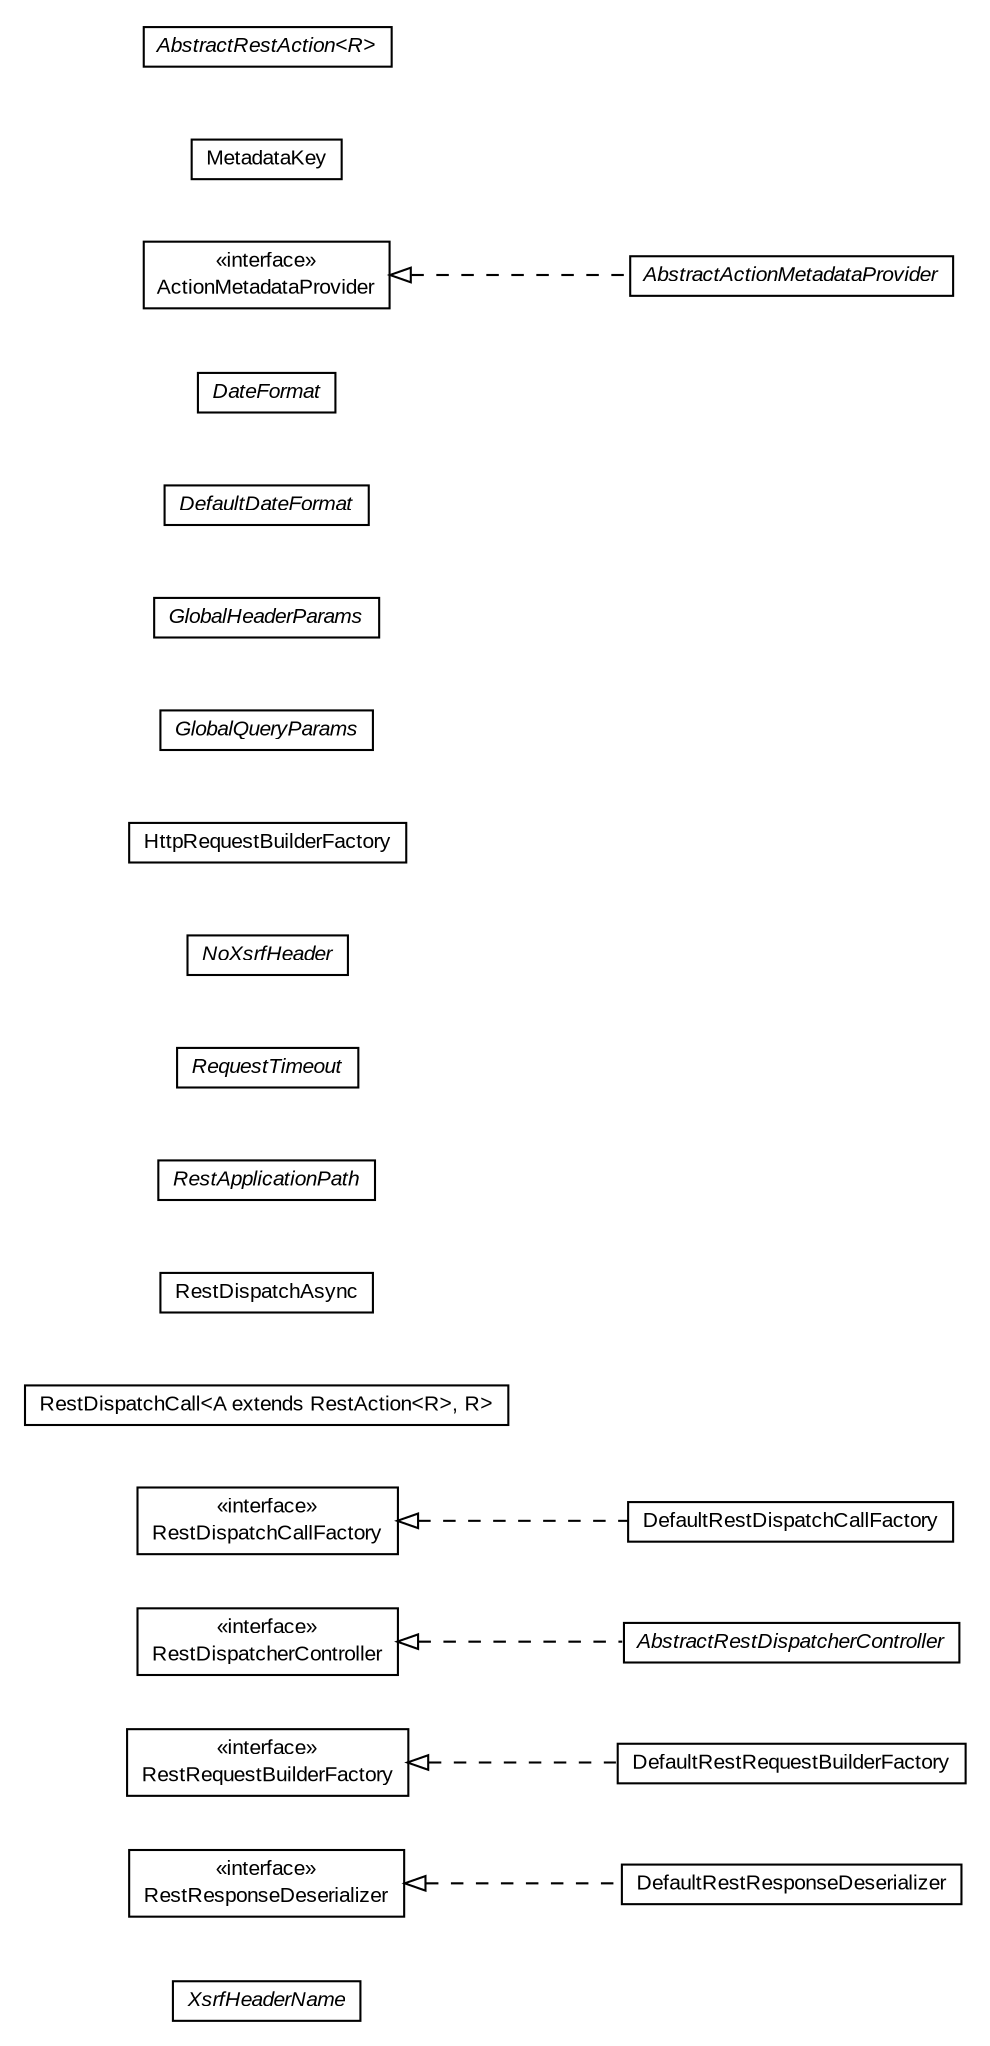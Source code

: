 #!/usr/local/bin/dot
#
# Class diagram 
# Generated by UMLGraph version R5_6-24-gf6e263 (http://www.umlgraph.org/)
#

digraph G {
	edge [fontname="arial",fontsize=10,labelfontname="arial",labelfontsize=10];
	node [fontname="arial",fontsize=10,shape=plaintext];
	nodesep=0.25;
	ranksep=0.5;
	rankdir=LR;
	// com.gwtplatform.dispatch.rest.client.XsrfHeaderName
	c22973 [label=<<table title="com.gwtplatform.dispatch.rest.client.XsrfHeaderName" border="0" cellborder="1" cellspacing="0" cellpadding="2" port="p" href="./XsrfHeaderName.html">
		<tr><td><table border="0" cellspacing="0" cellpadding="1">
<tr><td align="center" balign="center"><font face="arial italic"> XsrfHeaderName </font></td></tr>
		</table></td></tr>
		</table>>, URL="./XsrfHeaderName.html", fontname="arial", fontcolor="black", fontsize=10.0];
	// com.gwtplatform.dispatch.rest.client.RestResponseDeserializer
	c22974 [label=<<table title="com.gwtplatform.dispatch.rest.client.RestResponseDeserializer" border="0" cellborder="1" cellspacing="0" cellpadding="2" port="p" href="./RestResponseDeserializer.html">
		<tr><td><table border="0" cellspacing="0" cellpadding="1">
<tr><td align="center" balign="center"> &#171;interface&#187; </td></tr>
<tr><td align="center" balign="center"> RestResponseDeserializer </td></tr>
		</table></td></tr>
		</table>>, URL="./RestResponseDeserializer.html", fontname="arial", fontcolor="black", fontsize=10.0];
	// com.gwtplatform.dispatch.rest.client.RestRequestBuilderFactory
	c22975 [label=<<table title="com.gwtplatform.dispatch.rest.client.RestRequestBuilderFactory" border="0" cellborder="1" cellspacing="0" cellpadding="2" port="p" href="./RestRequestBuilderFactory.html">
		<tr><td><table border="0" cellspacing="0" cellpadding="1">
<tr><td align="center" balign="center"> &#171;interface&#187; </td></tr>
<tr><td align="center" balign="center"> RestRequestBuilderFactory </td></tr>
		</table></td></tr>
		</table>>, URL="./RestRequestBuilderFactory.html", fontname="arial", fontcolor="black", fontsize=10.0];
	// com.gwtplatform.dispatch.rest.client.RestDispatcherController
	c22976 [label=<<table title="com.gwtplatform.dispatch.rest.client.RestDispatcherController" border="0" cellborder="1" cellspacing="0" cellpadding="2" port="p" href="./RestDispatcherController.html">
		<tr><td><table border="0" cellspacing="0" cellpadding="1">
<tr><td align="center" balign="center"> &#171;interface&#187; </td></tr>
<tr><td align="center" balign="center"> RestDispatcherController </td></tr>
		</table></td></tr>
		</table>>, URL="./RestDispatcherController.html", fontname="arial", fontcolor="black", fontsize=10.0];
	// com.gwtplatform.dispatch.rest.client.RestDispatchCallFactory
	c22977 [label=<<table title="com.gwtplatform.dispatch.rest.client.RestDispatchCallFactory" border="0" cellborder="1" cellspacing="0" cellpadding="2" port="p" href="./RestDispatchCallFactory.html">
		<tr><td><table border="0" cellspacing="0" cellpadding="1">
<tr><td align="center" balign="center"> &#171;interface&#187; </td></tr>
<tr><td align="center" balign="center"> RestDispatchCallFactory </td></tr>
		</table></td></tr>
		</table>>, URL="./RestDispatchCallFactory.html", fontname="arial", fontcolor="black", fontsize=10.0];
	// com.gwtplatform.dispatch.rest.client.RestDispatchCall<A extends com.gwtplatform.dispatch.rest.shared.RestAction<R>, R>
	c22978 [label=<<table title="com.gwtplatform.dispatch.rest.client.RestDispatchCall" border="0" cellborder="1" cellspacing="0" cellpadding="2" port="p" href="./RestDispatchCall.html">
		<tr><td><table border="0" cellspacing="0" cellpadding="1">
<tr><td align="center" balign="center"> RestDispatchCall&lt;A extends RestAction&lt;R&gt;, R&gt; </td></tr>
		</table></td></tr>
		</table>>, URL="./RestDispatchCall.html", fontname="arial", fontcolor="black", fontsize=10.0];
	// com.gwtplatform.dispatch.rest.client.RestDispatchAsync
	c22979 [label=<<table title="com.gwtplatform.dispatch.rest.client.RestDispatchAsync" border="0" cellborder="1" cellspacing="0" cellpadding="2" port="p" href="./RestDispatchAsync.html">
		<tr><td><table border="0" cellspacing="0" cellpadding="1">
<tr><td align="center" balign="center"> RestDispatchAsync </td></tr>
		</table></td></tr>
		</table>>, URL="./RestDispatchAsync.html", fontname="arial", fontcolor="black", fontsize=10.0];
	// com.gwtplatform.dispatch.rest.client.RestApplicationPath
	c22980 [label=<<table title="com.gwtplatform.dispatch.rest.client.RestApplicationPath" border="0" cellborder="1" cellspacing="0" cellpadding="2" port="p" href="./RestApplicationPath.html">
		<tr><td><table border="0" cellspacing="0" cellpadding="1">
<tr><td align="center" balign="center"><font face="arial italic"> RestApplicationPath </font></td></tr>
		</table></td></tr>
		</table>>, URL="./RestApplicationPath.html", fontname="arial", fontcolor="black", fontsize=10.0];
	// com.gwtplatform.dispatch.rest.client.RequestTimeout
	c22981 [label=<<table title="com.gwtplatform.dispatch.rest.client.RequestTimeout" border="0" cellborder="1" cellspacing="0" cellpadding="2" port="p" href="./RequestTimeout.html">
		<tr><td><table border="0" cellspacing="0" cellpadding="1">
<tr><td align="center" balign="center"><font face="arial italic"> RequestTimeout </font></td></tr>
		</table></td></tr>
		</table>>, URL="./RequestTimeout.html", fontname="arial", fontcolor="black", fontsize=10.0];
	// com.gwtplatform.dispatch.rest.client.NoXsrfHeader
	c22982 [label=<<table title="com.gwtplatform.dispatch.rest.client.NoXsrfHeader" border="0" cellborder="1" cellspacing="0" cellpadding="2" port="p" href="./NoXsrfHeader.html">
		<tr><td><table border="0" cellspacing="0" cellpadding="1">
<tr><td align="center" balign="center"><font face="arial italic"> NoXsrfHeader </font></td></tr>
		</table></td></tr>
		</table>>, URL="./NoXsrfHeader.html", fontname="arial", fontcolor="black", fontsize=10.0];
	// com.gwtplatform.dispatch.rest.client.HttpRequestBuilderFactory
	c22983 [label=<<table title="com.gwtplatform.dispatch.rest.client.HttpRequestBuilderFactory" border="0" cellborder="1" cellspacing="0" cellpadding="2" port="p" href="./HttpRequestBuilderFactory.html">
		<tr><td><table border="0" cellspacing="0" cellpadding="1">
<tr><td align="center" balign="center"> HttpRequestBuilderFactory </td></tr>
		</table></td></tr>
		</table>>, URL="./HttpRequestBuilderFactory.html", fontname="arial", fontcolor="black", fontsize=10.0];
	// com.gwtplatform.dispatch.rest.client.GlobalQueryParams
	c22984 [label=<<table title="com.gwtplatform.dispatch.rest.client.GlobalQueryParams" border="0" cellborder="1" cellspacing="0" cellpadding="2" port="p" href="./GlobalQueryParams.html">
		<tr><td><table border="0" cellspacing="0" cellpadding="1">
<tr><td align="center" balign="center"><font face="arial italic"> GlobalQueryParams </font></td></tr>
		</table></td></tr>
		</table>>, URL="./GlobalQueryParams.html", fontname="arial", fontcolor="black", fontsize=10.0];
	// com.gwtplatform.dispatch.rest.client.GlobalHeaderParams
	c22985 [label=<<table title="com.gwtplatform.dispatch.rest.client.GlobalHeaderParams" border="0" cellborder="1" cellspacing="0" cellpadding="2" port="p" href="./GlobalHeaderParams.html">
		<tr><td><table border="0" cellspacing="0" cellpadding="1">
<tr><td align="center" balign="center"><font face="arial italic"> GlobalHeaderParams </font></td></tr>
		</table></td></tr>
		</table>>, URL="./GlobalHeaderParams.html", fontname="arial", fontcolor="black", fontsize=10.0];
	// com.gwtplatform.dispatch.rest.client.DefaultRestResponseDeserializer
	c22986 [label=<<table title="com.gwtplatform.dispatch.rest.client.DefaultRestResponseDeserializer" border="0" cellborder="1" cellspacing="0" cellpadding="2" port="p" href="./DefaultRestResponseDeserializer.html">
		<tr><td><table border="0" cellspacing="0" cellpadding="1">
<tr><td align="center" balign="center"> DefaultRestResponseDeserializer </td></tr>
		</table></td></tr>
		</table>>, URL="./DefaultRestResponseDeserializer.html", fontname="arial", fontcolor="black", fontsize=10.0];
	// com.gwtplatform.dispatch.rest.client.DefaultRestRequestBuilderFactory
	c22987 [label=<<table title="com.gwtplatform.dispatch.rest.client.DefaultRestRequestBuilderFactory" border="0" cellborder="1" cellspacing="0" cellpadding="2" port="p" href="./DefaultRestRequestBuilderFactory.html">
		<tr><td><table border="0" cellspacing="0" cellpadding="1">
<tr><td align="center" balign="center"> DefaultRestRequestBuilderFactory </td></tr>
		</table></td></tr>
		</table>>, URL="./DefaultRestRequestBuilderFactory.html", fontname="arial", fontcolor="black", fontsize=10.0];
	// com.gwtplatform.dispatch.rest.client.DefaultRestDispatchCallFactory
	c22988 [label=<<table title="com.gwtplatform.dispatch.rest.client.DefaultRestDispatchCallFactory" border="0" cellborder="1" cellspacing="0" cellpadding="2" port="p" href="./DefaultRestDispatchCallFactory.html">
		<tr><td><table border="0" cellspacing="0" cellpadding="1">
<tr><td align="center" balign="center"> DefaultRestDispatchCallFactory </td></tr>
		</table></td></tr>
		</table>>, URL="./DefaultRestDispatchCallFactory.html", fontname="arial", fontcolor="black", fontsize=10.0];
	// com.gwtplatform.dispatch.rest.client.DefaultDateFormat
	c22989 [label=<<table title="com.gwtplatform.dispatch.rest.client.DefaultDateFormat" border="0" cellborder="1" cellspacing="0" cellpadding="2" port="p" href="./DefaultDateFormat.html">
		<tr><td><table border="0" cellspacing="0" cellpadding="1">
<tr><td align="center" balign="center"><font face="arial italic"> DefaultDateFormat </font></td></tr>
		</table></td></tr>
		</table>>, URL="./DefaultDateFormat.html", fontname="arial", fontcolor="black", fontsize=10.0];
	// com.gwtplatform.dispatch.rest.client.DateFormat
	c22990 [label=<<table title="com.gwtplatform.dispatch.rest.client.DateFormat" border="0" cellborder="1" cellspacing="0" cellpadding="2" port="p" href="./DateFormat.html">
		<tr><td><table border="0" cellspacing="0" cellpadding="1">
<tr><td align="center" balign="center"><font face="arial italic"> DateFormat </font></td></tr>
		</table></td></tr>
		</table>>, URL="./DateFormat.html", fontname="arial", fontcolor="black", fontsize=10.0];
	// com.gwtplatform.dispatch.rest.client.ActionMetadataProvider
	c22991 [label=<<table title="com.gwtplatform.dispatch.rest.client.ActionMetadataProvider" border="0" cellborder="1" cellspacing="0" cellpadding="2" port="p" href="./ActionMetadataProvider.html">
		<tr><td><table border="0" cellspacing="0" cellpadding="1">
<tr><td align="center" balign="center"> &#171;interface&#187; </td></tr>
<tr><td align="center" balign="center"> ActionMetadataProvider </td></tr>
		</table></td></tr>
		</table>>, URL="./ActionMetadataProvider.html", fontname="arial", fontcolor="black", fontsize=10.0];
	// com.gwtplatform.dispatch.rest.client.ActionMetadataProvider.MetadataKey
	c22992 [label=<<table title="com.gwtplatform.dispatch.rest.client.ActionMetadataProvider.MetadataKey" border="0" cellborder="1" cellspacing="0" cellpadding="2" port="p" href="./ActionMetadataProvider.MetadataKey.html">
		<tr><td><table border="0" cellspacing="0" cellpadding="1">
<tr><td align="center" balign="center"> MetadataKey </td></tr>
		</table></td></tr>
		</table>>, URL="./ActionMetadataProvider.MetadataKey.html", fontname="arial", fontcolor="black", fontsize=10.0];
	// com.gwtplatform.dispatch.rest.client.AbstractRestDispatcherController
	c22993 [label=<<table title="com.gwtplatform.dispatch.rest.client.AbstractRestDispatcherController" border="0" cellborder="1" cellspacing="0" cellpadding="2" port="p" href="./AbstractRestDispatcherController.html">
		<tr><td><table border="0" cellspacing="0" cellpadding="1">
<tr><td align="center" balign="center"><font face="arial italic"> AbstractRestDispatcherController </font></td></tr>
		</table></td></tr>
		</table>>, URL="./AbstractRestDispatcherController.html", fontname="arial", fontcolor="black", fontsize=10.0];
	// com.gwtplatform.dispatch.rest.client.AbstractRestAction<R>
	c22994 [label=<<table title="com.gwtplatform.dispatch.rest.client.AbstractRestAction" border="0" cellborder="1" cellspacing="0" cellpadding="2" port="p" href="./AbstractRestAction.html">
		<tr><td><table border="0" cellspacing="0" cellpadding="1">
<tr><td align="center" balign="center"><font face="arial italic"> AbstractRestAction&lt;R&gt; </font></td></tr>
		</table></td></tr>
		</table>>, URL="./AbstractRestAction.html", fontname="arial", fontcolor="black", fontsize=10.0];
	// com.gwtplatform.dispatch.rest.client.AbstractActionMetadataProvider
	c22995 [label=<<table title="com.gwtplatform.dispatch.rest.client.AbstractActionMetadataProvider" border="0" cellborder="1" cellspacing="0" cellpadding="2" port="p" href="./AbstractActionMetadataProvider.html">
		<tr><td><table border="0" cellspacing="0" cellpadding="1">
<tr><td align="center" balign="center"><font face="arial italic"> AbstractActionMetadataProvider </font></td></tr>
		</table></td></tr>
		</table>>, URL="./AbstractActionMetadataProvider.html", fontname="arial", fontcolor="black", fontsize=10.0];
	//com.gwtplatform.dispatch.rest.client.DefaultRestResponseDeserializer implements com.gwtplatform.dispatch.rest.client.RestResponseDeserializer
	c22974:p -> c22986:p [dir=back,arrowtail=empty,style=dashed];
	//com.gwtplatform.dispatch.rest.client.DefaultRestRequestBuilderFactory implements com.gwtplatform.dispatch.rest.client.RestRequestBuilderFactory
	c22975:p -> c22987:p [dir=back,arrowtail=empty,style=dashed];
	//com.gwtplatform.dispatch.rest.client.DefaultRestDispatchCallFactory implements com.gwtplatform.dispatch.rest.client.RestDispatchCallFactory
	c22977:p -> c22988:p [dir=back,arrowtail=empty,style=dashed];
	//com.gwtplatform.dispatch.rest.client.AbstractRestDispatcherController implements com.gwtplatform.dispatch.rest.client.RestDispatcherController
	c22976:p -> c22993:p [dir=back,arrowtail=empty,style=dashed];
	//com.gwtplatform.dispatch.rest.client.AbstractActionMetadataProvider implements com.gwtplatform.dispatch.rest.client.ActionMetadataProvider
	c22991:p -> c22995:p [dir=back,arrowtail=empty,style=dashed];
}

